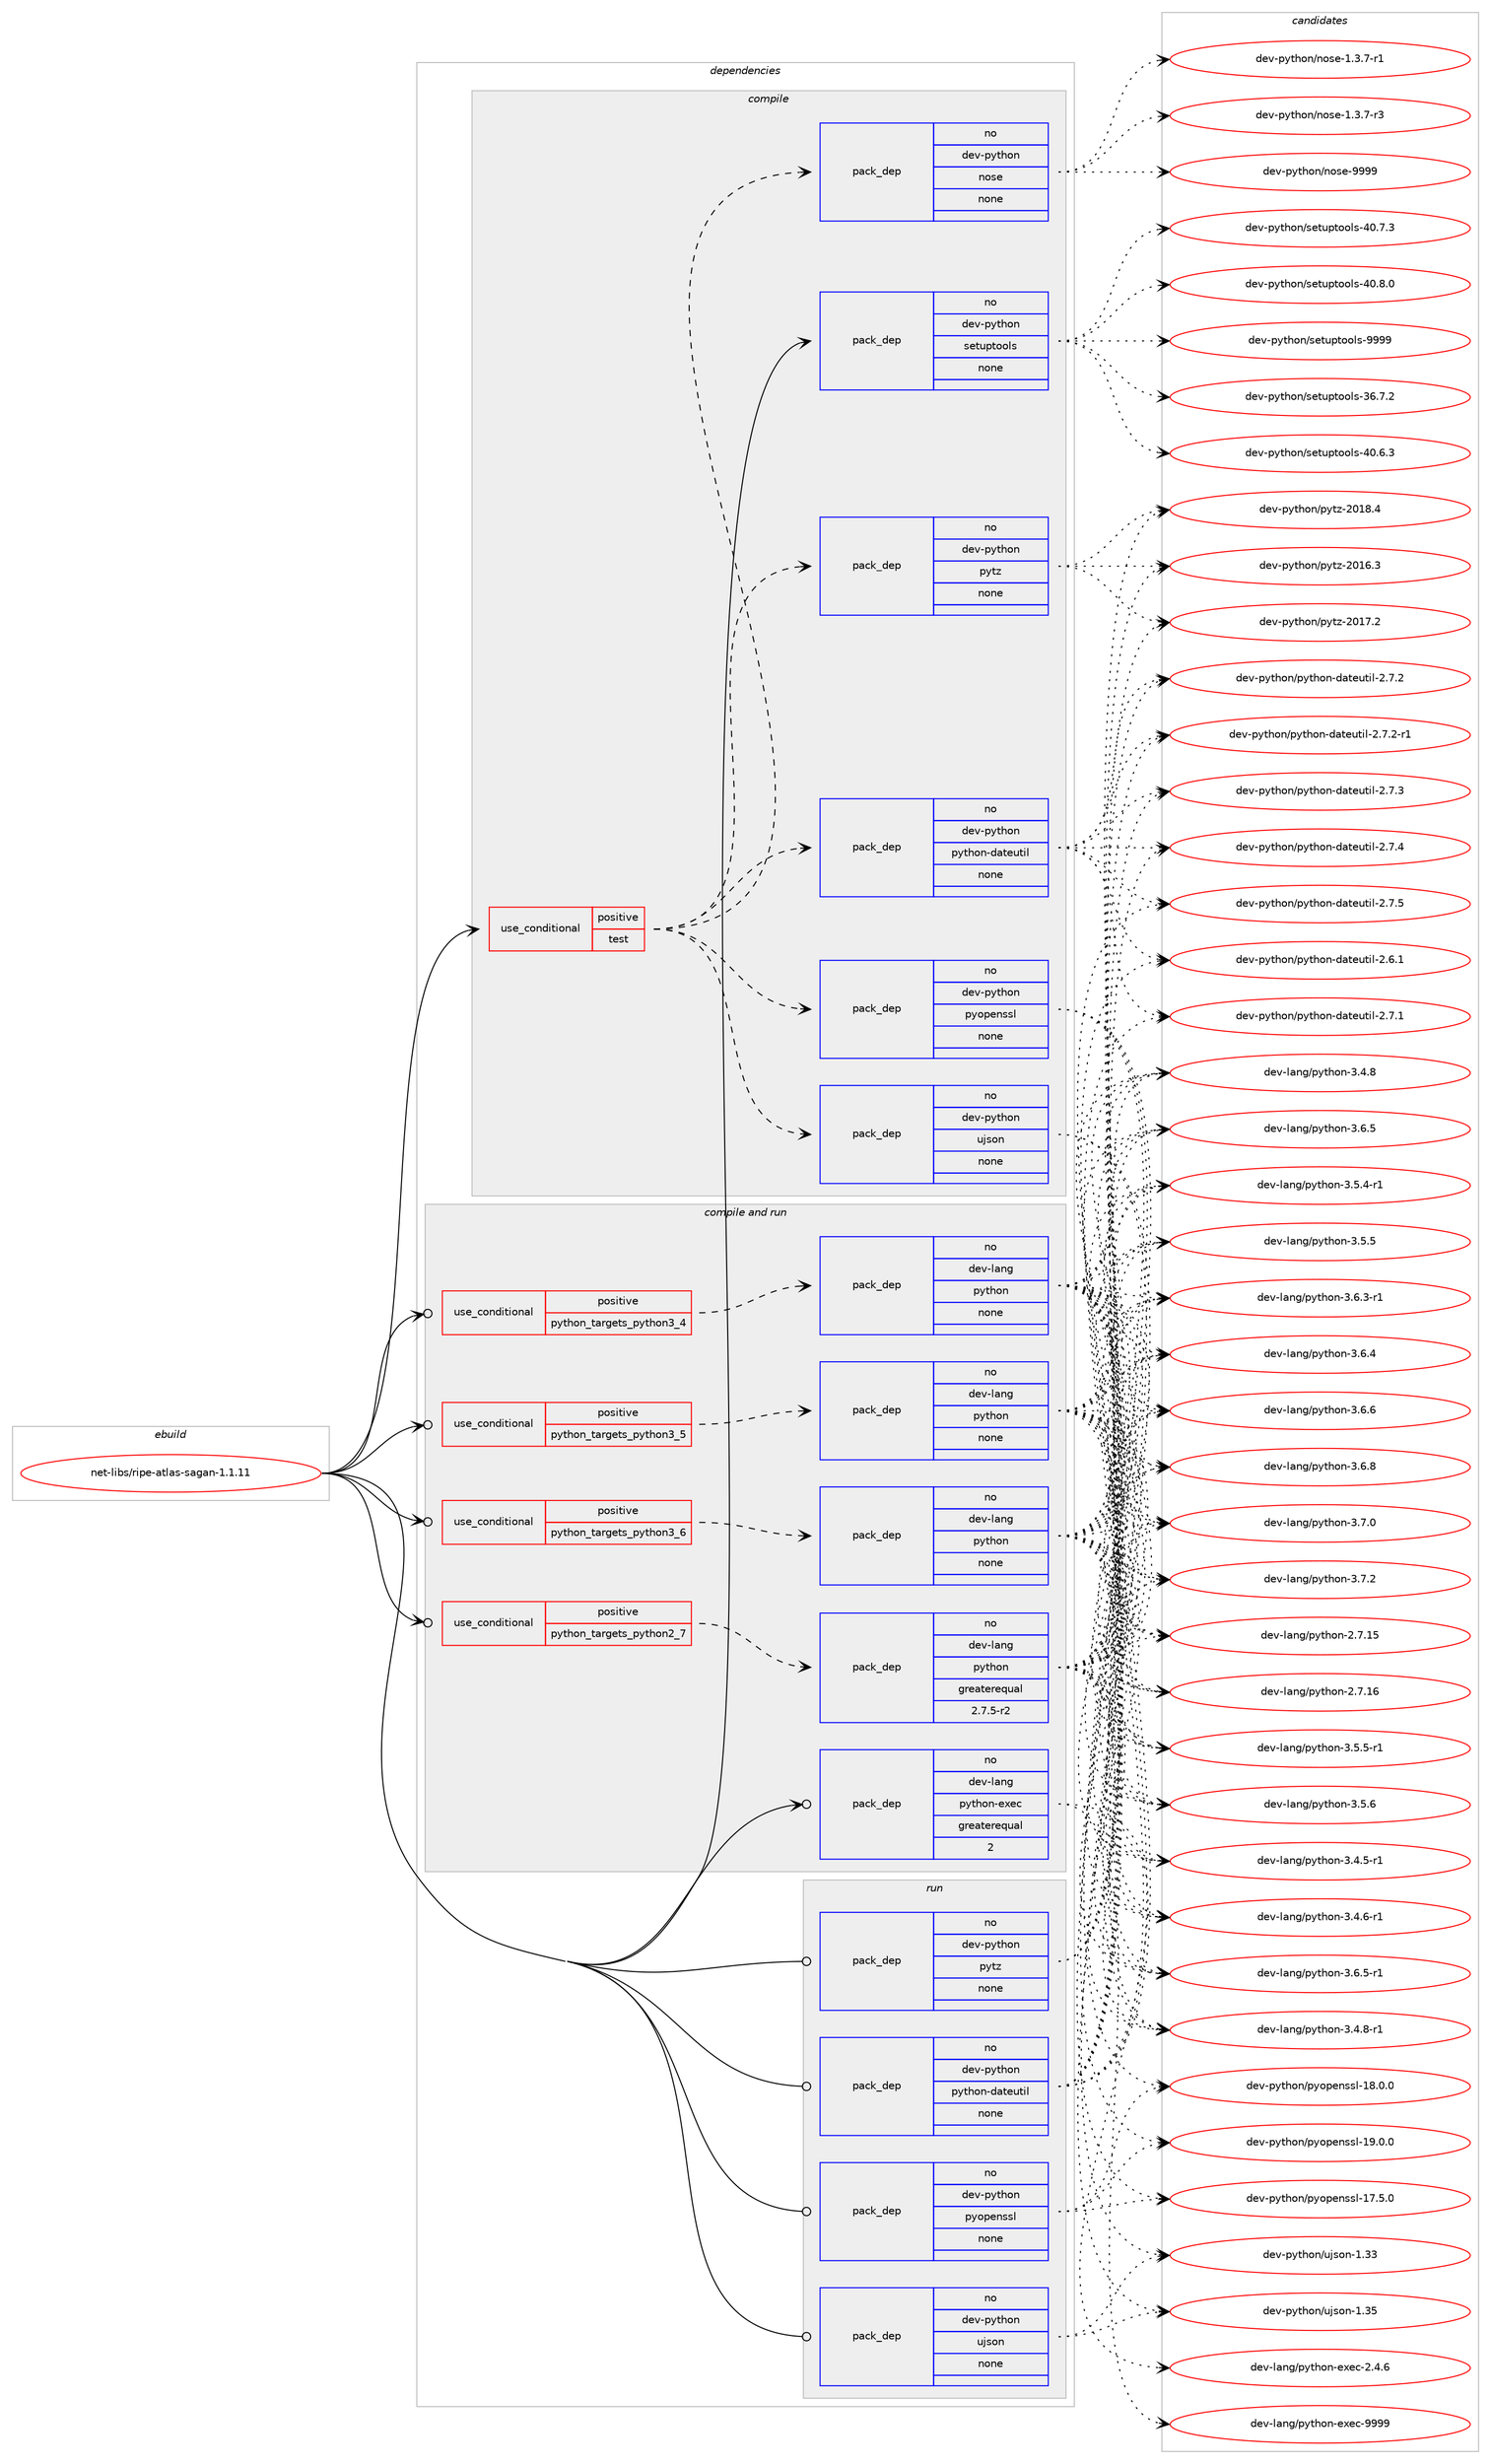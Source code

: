 digraph prolog {

# *************
# Graph options
# *************

newrank=true;
concentrate=true;
compound=true;
graph [rankdir=LR,fontname=Helvetica,fontsize=10,ranksep=1.5];#, ranksep=2.5, nodesep=0.2];
edge  [arrowhead=vee];
node  [fontname=Helvetica,fontsize=10];

# **********
# The ebuild
# **********

subgraph cluster_leftcol {
color=gray;
rank=same;
label=<<i>ebuild</i>>;
id [label="net-libs/ripe-atlas-sagan-1.1.11", color=red, width=4, href="../net-libs/ripe-atlas-sagan-1.1.11.svg"];
}

# ****************
# The dependencies
# ****************

subgraph cluster_midcol {
color=gray;
label=<<i>dependencies</i>>;
subgraph cluster_compile {
fillcolor="#eeeeee";
style=filled;
label=<<i>compile</i>>;
subgraph cond446771 {
dependency1661869 [label=<<TABLE BORDER="0" CELLBORDER="1" CELLSPACING="0" CELLPADDING="4"><TR><TD ROWSPAN="3" CELLPADDING="10">use_conditional</TD></TR><TR><TD>positive</TD></TR><TR><TD>test</TD></TR></TABLE>>, shape=none, color=red];
subgraph pack1188106 {
dependency1661870 [label=<<TABLE BORDER="0" CELLBORDER="1" CELLSPACING="0" CELLPADDING="4" WIDTH="220"><TR><TD ROWSPAN="6" CELLPADDING="30">pack_dep</TD></TR><TR><TD WIDTH="110">no</TD></TR><TR><TD>dev-python</TD></TR><TR><TD>python-dateutil</TD></TR><TR><TD>none</TD></TR><TR><TD></TD></TR></TABLE>>, shape=none, color=blue];
}
dependency1661869:e -> dependency1661870:w [weight=20,style="dashed",arrowhead="vee"];
subgraph pack1188107 {
dependency1661871 [label=<<TABLE BORDER="0" CELLBORDER="1" CELLSPACING="0" CELLPADDING="4" WIDTH="220"><TR><TD ROWSPAN="6" CELLPADDING="30">pack_dep</TD></TR><TR><TD WIDTH="110">no</TD></TR><TR><TD>dev-python</TD></TR><TR><TD>pytz</TD></TR><TR><TD>none</TD></TR><TR><TD></TD></TR></TABLE>>, shape=none, color=blue];
}
dependency1661869:e -> dependency1661871:w [weight=20,style="dashed",arrowhead="vee"];
subgraph pack1188108 {
dependency1661872 [label=<<TABLE BORDER="0" CELLBORDER="1" CELLSPACING="0" CELLPADDING="4" WIDTH="220"><TR><TD ROWSPAN="6" CELLPADDING="30">pack_dep</TD></TR><TR><TD WIDTH="110">no</TD></TR><TR><TD>dev-python</TD></TR><TR><TD>pyopenssl</TD></TR><TR><TD>none</TD></TR><TR><TD></TD></TR></TABLE>>, shape=none, color=blue];
}
dependency1661869:e -> dependency1661872:w [weight=20,style="dashed",arrowhead="vee"];
subgraph pack1188109 {
dependency1661873 [label=<<TABLE BORDER="0" CELLBORDER="1" CELLSPACING="0" CELLPADDING="4" WIDTH="220"><TR><TD ROWSPAN="6" CELLPADDING="30">pack_dep</TD></TR><TR><TD WIDTH="110">no</TD></TR><TR><TD>dev-python</TD></TR><TR><TD>ujson</TD></TR><TR><TD>none</TD></TR><TR><TD></TD></TR></TABLE>>, shape=none, color=blue];
}
dependency1661869:e -> dependency1661873:w [weight=20,style="dashed",arrowhead="vee"];
subgraph pack1188110 {
dependency1661874 [label=<<TABLE BORDER="0" CELLBORDER="1" CELLSPACING="0" CELLPADDING="4" WIDTH="220"><TR><TD ROWSPAN="6" CELLPADDING="30">pack_dep</TD></TR><TR><TD WIDTH="110">no</TD></TR><TR><TD>dev-python</TD></TR><TR><TD>nose</TD></TR><TR><TD>none</TD></TR><TR><TD></TD></TR></TABLE>>, shape=none, color=blue];
}
dependency1661869:e -> dependency1661874:w [weight=20,style="dashed",arrowhead="vee"];
}
id:e -> dependency1661869:w [weight=20,style="solid",arrowhead="vee"];
subgraph pack1188111 {
dependency1661875 [label=<<TABLE BORDER="0" CELLBORDER="1" CELLSPACING="0" CELLPADDING="4" WIDTH="220"><TR><TD ROWSPAN="6" CELLPADDING="30">pack_dep</TD></TR><TR><TD WIDTH="110">no</TD></TR><TR><TD>dev-python</TD></TR><TR><TD>setuptools</TD></TR><TR><TD>none</TD></TR><TR><TD></TD></TR></TABLE>>, shape=none, color=blue];
}
id:e -> dependency1661875:w [weight=20,style="solid",arrowhead="vee"];
}
subgraph cluster_compileandrun {
fillcolor="#eeeeee";
style=filled;
label=<<i>compile and run</i>>;
subgraph cond446772 {
dependency1661876 [label=<<TABLE BORDER="0" CELLBORDER="1" CELLSPACING="0" CELLPADDING="4"><TR><TD ROWSPAN="3" CELLPADDING="10">use_conditional</TD></TR><TR><TD>positive</TD></TR><TR><TD>python_targets_python2_7</TD></TR></TABLE>>, shape=none, color=red];
subgraph pack1188112 {
dependency1661877 [label=<<TABLE BORDER="0" CELLBORDER="1" CELLSPACING="0" CELLPADDING="4" WIDTH="220"><TR><TD ROWSPAN="6" CELLPADDING="30">pack_dep</TD></TR><TR><TD WIDTH="110">no</TD></TR><TR><TD>dev-lang</TD></TR><TR><TD>python</TD></TR><TR><TD>greaterequal</TD></TR><TR><TD>2.7.5-r2</TD></TR></TABLE>>, shape=none, color=blue];
}
dependency1661876:e -> dependency1661877:w [weight=20,style="dashed",arrowhead="vee"];
}
id:e -> dependency1661876:w [weight=20,style="solid",arrowhead="odotvee"];
subgraph cond446773 {
dependency1661878 [label=<<TABLE BORDER="0" CELLBORDER="1" CELLSPACING="0" CELLPADDING="4"><TR><TD ROWSPAN="3" CELLPADDING="10">use_conditional</TD></TR><TR><TD>positive</TD></TR><TR><TD>python_targets_python3_4</TD></TR></TABLE>>, shape=none, color=red];
subgraph pack1188113 {
dependency1661879 [label=<<TABLE BORDER="0" CELLBORDER="1" CELLSPACING="0" CELLPADDING="4" WIDTH="220"><TR><TD ROWSPAN="6" CELLPADDING="30">pack_dep</TD></TR><TR><TD WIDTH="110">no</TD></TR><TR><TD>dev-lang</TD></TR><TR><TD>python</TD></TR><TR><TD>none</TD></TR><TR><TD></TD></TR></TABLE>>, shape=none, color=blue];
}
dependency1661878:e -> dependency1661879:w [weight=20,style="dashed",arrowhead="vee"];
}
id:e -> dependency1661878:w [weight=20,style="solid",arrowhead="odotvee"];
subgraph cond446774 {
dependency1661880 [label=<<TABLE BORDER="0" CELLBORDER="1" CELLSPACING="0" CELLPADDING="4"><TR><TD ROWSPAN="3" CELLPADDING="10">use_conditional</TD></TR><TR><TD>positive</TD></TR><TR><TD>python_targets_python3_5</TD></TR></TABLE>>, shape=none, color=red];
subgraph pack1188114 {
dependency1661881 [label=<<TABLE BORDER="0" CELLBORDER="1" CELLSPACING="0" CELLPADDING="4" WIDTH="220"><TR><TD ROWSPAN="6" CELLPADDING="30">pack_dep</TD></TR><TR><TD WIDTH="110">no</TD></TR><TR><TD>dev-lang</TD></TR><TR><TD>python</TD></TR><TR><TD>none</TD></TR><TR><TD></TD></TR></TABLE>>, shape=none, color=blue];
}
dependency1661880:e -> dependency1661881:w [weight=20,style="dashed",arrowhead="vee"];
}
id:e -> dependency1661880:w [weight=20,style="solid",arrowhead="odotvee"];
subgraph cond446775 {
dependency1661882 [label=<<TABLE BORDER="0" CELLBORDER="1" CELLSPACING="0" CELLPADDING="4"><TR><TD ROWSPAN="3" CELLPADDING="10">use_conditional</TD></TR><TR><TD>positive</TD></TR><TR><TD>python_targets_python3_6</TD></TR></TABLE>>, shape=none, color=red];
subgraph pack1188115 {
dependency1661883 [label=<<TABLE BORDER="0" CELLBORDER="1" CELLSPACING="0" CELLPADDING="4" WIDTH="220"><TR><TD ROWSPAN="6" CELLPADDING="30">pack_dep</TD></TR><TR><TD WIDTH="110">no</TD></TR><TR><TD>dev-lang</TD></TR><TR><TD>python</TD></TR><TR><TD>none</TD></TR><TR><TD></TD></TR></TABLE>>, shape=none, color=blue];
}
dependency1661882:e -> dependency1661883:w [weight=20,style="dashed",arrowhead="vee"];
}
id:e -> dependency1661882:w [weight=20,style="solid",arrowhead="odotvee"];
subgraph pack1188116 {
dependency1661884 [label=<<TABLE BORDER="0" CELLBORDER="1" CELLSPACING="0" CELLPADDING="4" WIDTH="220"><TR><TD ROWSPAN="6" CELLPADDING="30">pack_dep</TD></TR><TR><TD WIDTH="110">no</TD></TR><TR><TD>dev-lang</TD></TR><TR><TD>python-exec</TD></TR><TR><TD>greaterequal</TD></TR><TR><TD>2</TD></TR></TABLE>>, shape=none, color=blue];
}
id:e -> dependency1661884:w [weight=20,style="solid",arrowhead="odotvee"];
}
subgraph cluster_run {
fillcolor="#eeeeee";
style=filled;
label=<<i>run</i>>;
subgraph pack1188117 {
dependency1661885 [label=<<TABLE BORDER="0" CELLBORDER="1" CELLSPACING="0" CELLPADDING="4" WIDTH="220"><TR><TD ROWSPAN="6" CELLPADDING="30">pack_dep</TD></TR><TR><TD WIDTH="110">no</TD></TR><TR><TD>dev-python</TD></TR><TR><TD>pyopenssl</TD></TR><TR><TD>none</TD></TR><TR><TD></TD></TR></TABLE>>, shape=none, color=blue];
}
id:e -> dependency1661885:w [weight=20,style="solid",arrowhead="odot"];
subgraph pack1188118 {
dependency1661886 [label=<<TABLE BORDER="0" CELLBORDER="1" CELLSPACING="0" CELLPADDING="4" WIDTH="220"><TR><TD ROWSPAN="6" CELLPADDING="30">pack_dep</TD></TR><TR><TD WIDTH="110">no</TD></TR><TR><TD>dev-python</TD></TR><TR><TD>python-dateutil</TD></TR><TR><TD>none</TD></TR><TR><TD></TD></TR></TABLE>>, shape=none, color=blue];
}
id:e -> dependency1661886:w [weight=20,style="solid",arrowhead="odot"];
subgraph pack1188119 {
dependency1661887 [label=<<TABLE BORDER="0" CELLBORDER="1" CELLSPACING="0" CELLPADDING="4" WIDTH="220"><TR><TD ROWSPAN="6" CELLPADDING="30">pack_dep</TD></TR><TR><TD WIDTH="110">no</TD></TR><TR><TD>dev-python</TD></TR><TR><TD>pytz</TD></TR><TR><TD>none</TD></TR><TR><TD></TD></TR></TABLE>>, shape=none, color=blue];
}
id:e -> dependency1661887:w [weight=20,style="solid",arrowhead="odot"];
subgraph pack1188120 {
dependency1661888 [label=<<TABLE BORDER="0" CELLBORDER="1" CELLSPACING="0" CELLPADDING="4" WIDTH="220"><TR><TD ROWSPAN="6" CELLPADDING="30">pack_dep</TD></TR><TR><TD WIDTH="110">no</TD></TR><TR><TD>dev-python</TD></TR><TR><TD>ujson</TD></TR><TR><TD>none</TD></TR><TR><TD></TD></TR></TABLE>>, shape=none, color=blue];
}
id:e -> dependency1661888:w [weight=20,style="solid",arrowhead="odot"];
}
}

# **************
# The candidates
# **************

subgraph cluster_choices {
rank=same;
color=gray;
label=<<i>candidates</i>>;

subgraph choice1188106 {
color=black;
nodesep=1;
choice10010111845112121116104111110471121211161041111104510097116101117116105108455046544649 [label="dev-python/python-dateutil-2.6.1", color=red, width=4,href="../dev-python/python-dateutil-2.6.1.svg"];
choice10010111845112121116104111110471121211161041111104510097116101117116105108455046554649 [label="dev-python/python-dateutil-2.7.1", color=red, width=4,href="../dev-python/python-dateutil-2.7.1.svg"];
choice10010111845112121116104111110471121211161041111104510097116101117116105108455046554650 [label="dev-python/python-dateutil-2.7.2", color=red, width=4,href="../dev-python/python-dateutil-2.7.2.svg"];
choice100101118451121211161041111104711212111610411111045100971161011171161051084550465546504511449 [label="dev-python/python-dateutil-2.7.2-r1", color=red, width=4,href="../dev-python/python-dateutil-2.7.2-r1.svg"];
choice10010111845112121116104111110471121211161041111104510097116101117116105108455046554651 [label="dev-python/python-dateutil-2.7.3", color=red, width=4,href="../dev-python/python-dateutil-2.7.3.svg"];
choice10010111845112121116104111110471121211161041111104510097116101117116105108455046554652 [label="dev-python/python-dateutil-2.7.4", color=red, width=4,href="../dev-python/python-dateutil-2.7.4.svg"];
choice10010111845112121116104111110471121211161041111104510097116101117116105108455046554653 [label="dev-python/python-dateutil-2.7.5", color=red, width=4,href="../dev-python/python-dateutil-2.7.5.svg"];
dependency1661870:e -> choice10010111845112121116104111110471121211161041111104510097116101117116105108455046544649:w [style=dotted,weight="100"];
dependency1661870:e -> choice10010111845112121116104111110471121211161041111104510097116101117116105108455046554649:w [style=dotted,weight="100"];
dependency1661870:e -> choice10010111845112121116104111110471121211161041111104510097116101117116105108455046554650:w [style=dotted,weight="100"];
dependency1661870:e -> choice100101118451121211161041111104711212111610411111045100971161011171161051084550465546504511449:w [style=dotted,weight="100"];
dependency1661870:e -> choice10010111845112121116104111110471121211161041111104510097116101117116105108455046554651:w [style=dotted,weight="100"];
dependency1661870:e -> choice10010111845112121116104111110471121211161041111104510097116101117116105108455046554652:w [style=dotted,weight="100"];
dependency1661870:e -> choice10010111845112121116104111110471121211161041111104510097116101117116105108455046554653:w [style=dotted,weight="100"];
}
subgraph choice1188107 {
color=black;
nodesep=1;
choice100101118451121211161041111104711212111612245504849544651 [label="dev-python/pytz-2016.3", color=red, width=4,href="../dev-python/pytz-2016.3.svg"];
choice100101118451121211161041111104711212111612245504849554650 [label="dev-python/pytz-2017.2", color=red, width=4,href="../dev-python/pytz-2017.2.svg"];
choice100101118451121211161041111104711212111612245504849564652 [label="dev-python/pytz-2018.4", color=red, width=4,href="../dev-python/pytz-2018.4.svg"];
dependency1661871:e -> choice100101118451121211161041111104711212111612245504849544651:w [style=dotted,weight="100"];
dependency1661871:e -> choice100101118451121211161041111104711212111612245504849554650:w [style=dotted,weight="100"];
dependency1661871:e -> choice100101118451121211161041111104711212111612245504849564652:w [style=dotted,weight="100"];
}
subgraph choice1188108 {
color=black;
nodesep=1;
choice100101118451121211161041111104711212111111210111011511510845495546534648 [label="dev-python/pyopenssl-17.5.0", color=red, width=4,href="../dev-python/pyopenssl-17.5.0.svg"];
choice100101118451121211161041111104711212111111210111011511510845495646484648 [label="dev-python/pyopenssl-18.0.0", color=red, width=4,href="../dev-python/pyopenssl-18.0.0.svg"];
choice100101118451121211161041111104711212111111210111011511510845495746484648 [label="dev-python/pyopenssl-19.0.0", color=red, width=4,href="../dev-python/pyopenssl-19.0.0.svg"];
dependency1661872:e -> choice100101118451121211161041111104711212111111210111011511510845495546534648:w [style=dotted,weight="100"];
dependency1661872:e -> choice100101118451121211161041111104711212111111210111011511510845495646484648:w [style=dotted,weight="100"];
dependency1661872:e -> choice100101118451121211161041111104711212111111210111011511510845495746484648:w [style=dotted,weight="100"];
}
subgraph choice1188109 {
color=black;
nodesep=1;
choice10010111845112121116104111110471171061151111104549465151 [label="dev-python/ujson-1.33", color=red, width=4,href="../dev-python/ujson-1.33.svg"];
choice10010111845112121116104111110471171061151111104549465153 [label="dev-python/ujson-1.35", color=red, width=4,href="../dev-python/ujson-1.35.svg"];
dependency1661873:e -> choice10010111845112121116104111110471171061151111104549465151:w [style=dotted,weight="100"];
dependency1661873:e -> choice10010111845112121116104111110471171061151111104549465153:w [style=dotted,weight="100"];
}
subgraph choice1188110 {
color=black;
nodesep=1;
choice10010111845112121116104111110471101111151014549465146554511449 [label="dev-python/nose-1.3.7-r1", color=red, width=4,href="../dev-python/nose-1.3.7-r1.svg"];
choice10010111845112121116104111110471101111151014549465146554511451 [label="dev-python/nose-1.3.7-r3", color=red, width=4,href="../dev-python/nose-1.3.7-r3.svg"];
choice10010111845112121116104111110471101111151014557575757 [label="dev-python/nose-9999", color=red, width=4,href="../dev-python/nose-9999.svg"];
dependency1661874:e -> choice10010111845112121116104111110471101111151014549465146554511449:w [style=dotted,weight="100"];
dependency1661874:e -> choice10010111845112121116104111110471101111151014549465146554511451:w [style=dotted,weight="100"];
dependency1661874:e -> choice10010111845112121116104111110471101111151014557575757:w [style=dotted,weight="100"];
}
subgraph choice1188111 {
color=black;
nodesep=1;
choice100101118451121211161041111104711510111611711211611111110811545515446554650 [label="dev-python/setuptools-36.7.2", color=red, width=4,href="../dev-python/setuptools-36.7.2.svg"];
choice100101118451121211161041111104711510111611711211611111110811545524846544651 [label="dev-python/setuptools-40.6.3", color=red, width=4,href="../dev-python/setuptools-40.6.3.svg"];
choice100101118451121211161041111104711510111611711211611111110811545524846554651 [label="dev-python/setuptools-40.7.3", color=red, width=4,href="../dev-python/setuptools-40.7.3.svg"];
choice100101118451121211161041111104711510111611711211611111110811545524846564648 [label="dev-python/setuptools-40.8.0", color=red, width=4,href="../dev-python/setuptools-40.8.0.svg"];
choice10010111845112121116104111110471151011161171121161111111081154557575757 [label="dev-python/setuptools-9999", color=red, width=4,href="../dev-python/setuptools-9999.svg"];
dependency1661875:e -> choice100101118451121211161041111104711510111611711211611111110811545515446554650:w [style=dotted,weight="100"];
dependency1661875:e -> choice100101118451121211161041111104711510111611711211611111110811545524846544651:w [style=dotted,weight="100"];
dependency1661875:e -> choice100101118451121211161041111104711510111611711211611111110811545524846554651:w [style=dotted,weight="100"];
dependency1661875:e -> choice100101118451121211161041111104711510111611711211611111110811545524846564648:w [style=dotted,weight="100"];
dependency1661875:e -> choice10010111845112121116104111110471151011161171121161111111081154557575757:w [style=dotted,weight="100"];
}
subgraph choice1188112 {
color=black;
nodesep=1;
choice10010111845108971101034711212111610411111045504655464953 [label="dev-lang/python-2.7.15", color=red, width=4,href="../dev-lang/python-2.7.15.svg"];
choice10010111845108971101034711212111610411111045504655464954 [label="dev-lang/python-2.7.16", color=red, width=4,href="../dev-lang/python-2.7.16.svg"];
choice1001011184510897110103471121211161041111104551465246534511449 [label="dev-lang/python-3.4.5-r1", color=red, width=4,href="../dev-lang/python-3.4.5-r1.svg"];
choice1001011184510897110103471121211161041111104551465246544511449 [label="dev-lang/python-3.4.6-r1", color=red, width=4,href="../dev-lang/python-3.4.6-r1.svg"];
choice100101118451089711010347112121116104111110455146524656 [label="dev-lang/python-3.4.8", color=red, width=4,href="../dev-lang/python-3.4.8.svg"];
choice1001011184510897110103471121211161041111104551465246564511449 [label="dev-lang/python-3.4.8-r1", color=red, width=4,href="../dev-lang/python-3.4.8-r1.svg"];
choice1001011184510897110103471121211161041111104551465346524511449 [label="dev-lang/python-3.5.4-r1", color=red, width=4,href="../dev-lang/python-3.5.4-r1.svg"];
choice100101118451089711010347112121116104111110455146534653 [label="dev-lang/python-3.5.5", color=red, width=4,href="../dev-lang/python-3.5.5.svg"];
choice1001011184510897110103471121211161041111104551465346534511449 [label="dev-lang/python-3.5.5-r1", color=red, width=4,href="../dev-lang/python-3.5.5-r1.svg"];
choice100101118451089711010347112121116104111110455146534654 [label="dev-lang/python-3.5.6", color=red, width=4,href="../dev-lang/python-3.5.6.svg"];
choice1001011184510897110103471121211161041111104551465446514511449 [label="dev-lang/python-3.6.3-r1", color=red, width=4,href="../dev-lang/python-3.6.3-r1.svg"];
choice100101118451089711010347112121116104111110455146544652 [label="dev-lang/python-3.6.4", color=red, width=4,href="../dev-lang/python-3.6.4.svg"];
choice100101118451089711010347112121116104111110455146544653 [label="dev-lang/python-3.6.5", color=red, width=4,href="../dev-lang/python-3.6.5.svg"];
choice1001011184510897110103471121211161041111104551465446534511449 [label="dev-lang/python-3.6.5-r1", color=red, width=4,href="../dev-lang/python-3.6.5-r1.svg"];
choice100101118451089711010347112121116104111110455146544654 [label="dev-lang/python-3.6.6", color=red, width=4,href="../dev-lang/python-3.6.6.svg"];
choice100101118451089711010347112121116104111110455146544656 [label="dev-lang/python-3.6.8", color=red, width=4,href="../dev-lang/python-3.6.8.svg"];
choice100101118451089711010347112121116104111110455146554648 [label="dev-lang/python-3.7.0", color=red, width=4,href="../dev-lang/python-3.7.0.svg"];
choice100101118451089711010347112121116104111110455146554650 [label="dev-lang/python-3.7.2", color=red, width=4,href="../dev-lang/python-3.7.2.svg"];
dependency1661877:e -> choice10010111845108971101034711212111610411111045504655464953:w [style=dotted,weight="100"];
dependency1661877:e -> choice10010111845108971101034711212111610411111045504655464954:w [style=dotted,weight="100"];
dependency1661877:e -> choice1001011184510897110103471121211161041111104551465246534511449:w [style=dotted,weight="100"];
dependency1661877:e -> choice1001011184510897110103471121211161041111104551465246544511449:w [style=dotted,weight="100"];
dependency1661877:e -> choice100101118451089711010347112121116104111110455146524656:w [style=dotted,weight="100"];
dependency1661877:e -> choice1001011184510897110103471121211161041111104551465246564511449:w [style=dotted,weight="100"];
dependency1661877:e -> choice1001011184510897110103471121211161041111104551465346524511449:w [style=dotted,weight="100"];
dependency1661877:e -> choice100101118451089711010347112121116104111110455146534653:w [style=dotted,weight="100"];
dependency1661877:e -> choice1001011184510897110103471121211161041111104551465346534511449:w [style=dotted,weight="100"];
dependency1661877:e -> choice100101118451089711010347112121116104111110455146534654:w [style=dotted,weight="100"];
dependency1661877:e -> choice1001011184510897110103471121211161041111104551465446514511449:w [style=dotted,weight="100"];
dependency1661877:e -> choice100101118451089711010347112121116104111110455146544652:w [style=dotted,weight="100"];
dependency1661877:e -> choice100101118451089711010347112121116104111110455146544653:w [style=dotted,weight="100"];
dependency1661877:e -> choice1001011184510897110103471121211161041111104551465446534511449:w [style=dotted,weight="100"];
dependency1661877:e -> choice100101118451089711010347112121116104111110455146544654:w [style=dotted,weight="100"];
dependency1661877:e -> choice100101118451089711010347112121116104111110455146544656:w [style=dotted,weight="100"];
dependency1661877:e -> choice100101118451089711010347112121116104111110455146554648:w [style=dotted,weight="100"];
dependency1661877:e -> choice100101118451089711010347112121116104111110455146554650:w [style=dotted,weight="100"];
}
subgraph choice1188113 {
color=black;
nodesep=1;
choice10010111845108971101034711212111610411111045504655464953 [label="dev-lang/python-2.7.15", color=red, width=4,href="../dev-lang/python-2.7.15.svg"];
choice10010111845108971101034711212111610411111045504655464954 [label="dev-lang/python-2.7.16", color=red, width=4,href="../dev-lang/python-2.7.16.svg"];
choice1001011184510897110103471121211161041111104551465246534511449 [label="dev-lang/python-3.4.5-r1", color=red, width=4,href="../dev-lang/python-3.4.5-r1.svg"];
choice1001011184510897110103471121211161041111104551465246544511449 [label="dev-lang/python-3.4.6-r1", color=red, width=4,href="../dev-lang/python-3.4.6-r1.svg"];
choice100101118451089711010347112121116104111110455146524656 [label="dev-lang/python-3.4.8", color=red, width=4,href="../dev-lang/python-3.4.8.svg"];
choice1001011184510897110103471121211161041111104551465246564511449 [label="dev-lang/python-3.4.8-r1", color=red, width=4,href="../dev-lang/python-3.4.8-r1.svg"];
choice1001011184510897110103471121211161041111104551465346524511449 [label="dev-lang/python-3.5.4-r1", color=red, width=4,href="../dev-lang/python-3.5.4-r1.svg"];
choice100101118451089711010347112121116104111110455146534653 [label="dev-lang/python-3.5.5", color=red, width=4,href="../dev-lang/python-3.5.5.svg"];
choice1001011184510897110103471121211161041111104551465346534511449 [label="dev-lang/python-3.5.5-r1", color=red, width=4,href="../dev-lang/python-3.5.5-r1.svg"];
choice100101118451089711010347112121116104111110455146534654 [label="dev-lang/python-3.5.6", color=red, width=4,href="../dev-lang/python-3.5.6.svg"];
choice1001011184510897110103471121211161041111104551465446514511449 [label="dev-lang/python-3.6.3-r1", color=red, width=4,href="../dev-lang/python-3.6.3-r1.svg"];
choice100101118451089711010347112121116104111110455146544652 [label="dev-lang/python-3.6.4", color=red, width=4,href="../dev-lang/python-3.6.4.svg"];
choice100101118451089711010347112121116104111110455146544653 [label="dev-lang/python-3.6.5", color=red, width=4,href="../dev-lang/python-3.6.5.svg"];
choice1001011184510897110103471121211161041111104551465446534511449 [label="dev-lang/python-3.6.5-r1", color=red, width=4,href="../dev-lang/python-3.6.5-r1.svg"];
choice100101118451089711010347112121116104111110455146544654 [label="dev-lang/python-3.6.6", color=red, width=4,href="../dev-lang/python-3.6.6.svg"];
choice100101118451089711010347112121116104111110455146544656 [label="dev-lang/python-3.6.8", color=red, width=4,href="../dev-lang/python-3.6.8.svg"];
choice100101118451089711010347112121116104111110455146554648 [label="dev-lang/python-3.7.0", color=red, width=4,href="../dev-lang/python-3.7.0.svg"];
choice100101118451089711010347112121116104111110455146554650 [label="dev-lang/python-3.7.2", color=red, width=4,href="../dev-lang/python-3.7.2.svg"];
dependency1661879:e -> choice10010111845108971101034711212111610411111045504655464953:w [style=dotted,weight="100"];
dependency1661879:e -> choice10010111845108971101034711212111610411111045504655464954:w [style=dotted,weight="100"];
dependency1661879:e -> choice1001011184510897110103471121211161041111104551465246534511449:w [style=dotted,weight="100"];
dependency1661879:e -> choice1001011184510897110103471121211161041111104551465246544511449:w [style=dotted,weight="100"];
dependency1661879:e -> choice100101118451089711010347112121116104111110455146524656:w [style=dotted,weight="100"];
dependency1661879:e -> choice1001011184510897110103471121211161041111104551465246564511449:w [style=dotted,weight="100"];
dependency1661879:e -> choice1001011184510897110103471121211161041111104551465346524511449:w [style=dotted,weight="100"];
dependency1661879:e -> choice100101118451089711010347112121116104111110455146534653:w [style=dotted,weight="100"];
dependency1661879:e -> choice1001011184510897110103471121211161041111104551465346534511449:w [style=dotted,weight="100"];
dependency1661879:e -> choice100101118451089711010347112121116104111110455146534654:w [style=dotted,weight="100"];
dependency1661879:e -> choice1001011184510897110103471121211161041111104551465446514511449:w [style=dotted,weight="100"];
dependency1661879:e -> choice100101118451089711010347112121116104111110455146544652:w [style=dotted,weight="100"];
dependency1661879:e -> choice100101118451089711010347112121116104111110455146544653:w [style=dotted,weight="100"];
dependency1661879:e -> choice1001011184510897110103471121211161041111104551465446534511449:w [style=dotted,weight="100"];
dependency1661879:e -> choice100101118451089711010347112121116104111110455146544654:w [style=dotted,weight="100"];
dependency1661879:e -> choice100101118451089711010347112121116104111110455146544656:w [style=dotted,weight="100"];
dependency1661879:e -> choice100101118451089711010347112121116104111110455146554648:w [style=dotted,weight="100"];
dependency1661879:e -> choice100101118451089711010347112121116104111110455146554650:w [style=dotted,weight="100"];
}
subgraph choice1188114 {
color=black;
nodesep=1;
choice10010111845108971101034711212111610411111045504655464953 [label="dev-lang/python-2.7.15", color=red, width=4,href="../dev-lang/python-2.7.15.svg"];
choice10010111845108971101034711212111610411111045504655464954 [label="dev-lang/python-2.7.16", color=red, width=4,href="../dev-lang/python-2.7.16.svg"];
choice1001011184510897110103471121211161041111104551465246534511449 [label="dev-lang/python-3.4.5-r1", color=red, width=4,href="../dev-lang/python-3.4.5-r1.svg"];
choice1001011184510897110103471121211161041111104551465246544511449 [label="dev-lang/python-3.4.6-r1", color=red, width=4,href="../dev-lang/python-3.4.6-r1.svg"];
choice100101118451089711010347112121116104111110455146524656 [label="dev-lang/python-3.4.8", color=red, width=4,href="../dev-lang/python-3.4.8.svg"];
choice1001011184510897110103471121211161041111104551465246564511449 [label="dev-lang/python-3.4.8-r1", color=red, width=4,href="../dev-lang/python-3.4.8-r1.svg"];
choice1001011184510897110103471121211161041111104551465346524511449 [label="dev-lang/python-3.5.4-r1", color=red, width=4,href="../dev-lang/python-3.5.4-r1.svg"];
choice100101118451089711010347112121116104111110455146534653 [label="dev-lang/python-3.5.5", color=red, width=4,href="../dev-lang/python-3.5.5.svg"];
choice1001011184510897110103471121211161041111104551465346534511449 [label="dev-lang/python-3.5.5-r1", color=red, width=4,href="../dev-lang/python-3.5.5-r1.svg"];
choice100101118451089711010347112121116104111110455146534654 [label="dev-lang/python-3.5.6", color=red, width=4,href="../dev-lang/python-3.5.6.svg"];
choice1001011184510897110103471121211161041111104551465446514511449 [label="dev-lang/python-3.6.3-r1", color=red, width=4,href="../dev-lang/python-3.6.3-r1.svg"];
choice100101118451089711010347112121116104111110455146544652 [label="dev-lang/python-3.6.4", color=red, width=4,href="../dev-lang/python-3.6.4.svg"];
choice100101118451089711010347112121116104111110455146544653 [label="dev-lang/python-3.6.5", color=red, width=4,href="../dev-lang/python-3.6.5.svg"];
choice1001011184510897110103471121211161041111104551465446534511449 [label="dev-lang/python-3.6.5-r1", color=red, width=4,href="../dev-lang/python-3.6.5-r1.svg"];
choice100101118451089711010347112121116104111110455146544654 [label="dev-lang/python-3.6.6", color=red, width=4,href="../dev-lang/python-3.6.6.svg"];
choice100101118451089711010347112121116104111110455146544656 [label="dev-lang/python-3.6.8", color=red, width=4,href="../dev-lang/python-3.6.8.svg"];
choice100101118451089711010347112121116104111110455146554648 [label="dev-lang/python-3.7.0", color=red, width=4,href="../dev-lang/python-3.7.0.svg"];
choice100101118451089711010347112121116104111110455146554650 [label="dev-lang/python-3.7.2", color=red, width=4,href="../dev-lang/python-3.7.2.svg"];
dependency1661881:e -> choice10010111845108971101034711212111610411111045504655464953:w [style=dotted,weight="100"];
dependency1661881:e -> choice10010111845108971101034711212111610411111045504655464954:w [style=dotted,weight="100"];
dependency1661881:e -> choice1001011184510897110103471121211161041111104551465246534511449:w [style=dotted,weight="100"];
dependency1661881:e -> choice1001011184510897110103471121211161041111104551465246544511449:w [style=dotted,weight="100"];
dependency1661881:e -> choice100101118451089711010347112121116104111110455146524656:w [style=dotted,weight="100"];
dependency1661881:e -> choice1001011184510897110103471121211161041111104551465246564511449:w [style=dotted,weight="100"];
dependency1661881:e -> choice1001011184510897110103471121211161041111104551465346524511449:w [style=dotted,weight="100"];
dependency1661881:e -> choice100101118451089711010347112121116104111110455146534653:w [style=dotted,weight="100"];
dependency1661881:e -> choice1001011184510897110103471121211161041111104551465346534511449:w [style=dotted,weight="100"];
dependency1661881:e -> choice100101118451089711010347112121116104111110455146534654:w [style=dotted,weight="100"];
dependency1661881:e -> choice1001011184510897110103471121211161041111104551465446514511449:w [style=dotted,weight="100"];
dependency1661881:e -> choice100101118451089711010347112121116104111110455146544652:w [style=dotted,weight="100"];
dependency1661881:e -> choice100101118451089711010347112121116104111110455146544653:w [style=dotted,weight="100"];
dependency1661881:e -> choice1001011184510897110103471121211161041111104551465446534511449:w [style=dotted,weight="100"];
dependency1661881:e -> choice100101118451089711010347112121116104111110455146544654:w [style=dotted,weight="100"];
dependency1661881:e -> choice100101118451089711010347112121116104111110455146544656:w [style=dotted,weight="100"];
dependency1661881:e -> choice100101118451089711010347112121116104111110455146554648:w [style=dotted,weight="100"];
dependency1661881:e -> choice100101118451089711010347112121116104111110455146554650:w [style=dotted,weight="100"];
}
subgraph choice1188115 {
color=black;
nodesep=1;
choice10010111845108971101034711212111610411111045504655464953 [label="dev-lang/python-2.7.15", color=red, width=4,href="../dev-lang/python-2.7.15.svg"];
choice10010111845108971101034711212111610411111045504655464954 [label="dev-lang/python-2.7.16", color=red, width=4,href="../dev-lang/python-2.7.16.svg"];
choice1001011184510897110103471121211161041111104551465246534511449 [label="dev-lang/python-3.4.5-r1", color=red, width=4,href="../dev-lang/python-3.4.5-r1.svg"];
choice1001011184510897110103471121211161041111104551465246544511449 [label="dev-lang/python-3.4.6-r1", color=red, width=4,href="../dev-lang/python-3.4.6-r1.svg"];
choice100101118451089711010347112121116104111110455146524656 [label="dev-lang/python-3.4.8", color=red, width=4,href="../dev-lang/python-3.4.8.svg"];
choice1001011184510897110103471121211161041111104551465246564511449 [label="dev-lang/python-3.4.8-r1", color=red, width=4,href="../dev-lang/python-3.4.8-r1.svg"];
choice1001011184510897110103471121211161041111104551465346524511449 [label="dev-lang/python-3.5.4-r1", color=red, width=4,href="../dev-lang/python-3.5.4-r1.svg"];
choice100101118451089711010347112121116104111110455146534653 [label="dev-lang/python-3.5.5", color=red, width=4,href="../dev-lang/python-3.5.5.svg"];
choice1001011184510897110103471121211161041111104551465346534511449 [label="dev-lang/python-3.5.5-r1", color=red, width=4,href="../dev-lang/python-3.5.5-r1.svg"];
choice100101118451089711010347112121116104111110455146534654 [label="dev-lang/python-3.5.6", color=red, width=4,href="../dev-lang/python-3.5.6.svg"];
choice1001011184510897110103471121211161041111104551465446514511449 [label="dev-lang/python-3.6.3-r1", color=red, width=4,href="../dev-lang/python-3.6.3-r1.svg"];
choice100101118451089711010347112121116104111110455146544652 [label="dev-lang/python-3.6.4", color=red, width=4,href="../dev-lang/python-3.6.4.svg"];
choice100101118451089711010347112121116104111110455146544653 [label="dev-lang/python-3.6.5", color=red, width=4,href="../dev-lang/python-3.6.5.svg"];
choice1001011184510897110103471121211161041111104551465446534511449 [label="dev-lang/python-3.6.5-r1", color=red, width=4,href="../dev-lang/python-3.6.5-r1.svg"];
choice100101118451089711010347112121116104111110455146544654 [label="dev-lang/python-3.6.6", color=red, width=4,href="../dev-lang/python-3.6.6.svg"];
choice100101118451089711010347112121116104111110455146544656 [label="dev-lang/python-3.6.8", color=red, width=4,href="../dev-lang/python-3.6.8.svg"];
choice100101118451089711010347112121116104111110455146554648 [label="dev-lang/python-3.7.0", color=red, width=4,href="../dev-lang/python-3.7.0.svg"];
choice100101118451089711010347112121116104111110455146554650 [label="dev-lang/python-3.7.2", color=red, width=4,href="../dev-lang/python-3.7.2.svg"];
dependency1661883:e -> choice10010111845108971101034711212111610411111045504655464953:w [style=dotted,weight="100"];
dependency1661883:e -> choice10010111845108971101034711212111610411111045504655464954:w [style=dotted,weight="100"];
dependency1661883:e -> choice1001011184510897110103471121211161041111104551465246534511449:w [style=dotted,weight="100"];
dependency1661883:e -> choice1001011184510897110103471121211161041111104551465246544511449:w [style=dotted,weight="100"];
dependency1661883:e -> choice100101118451089711010347112121116104111110455146524656:w [style=dotted,weight="100"];
dependency1661883:e -> choice1001011184510897110103471121211161041111104551465246564511449:w [style=dotted,weight="100"];
dependency1661883:e -> choice1001011184510897110103471121211161041111104551465346524511449:w [style=dotted,weight="100"];
dependency1661883:e -> choice100101118451089711010347112121116104111110455146534653:w [style=dotted,weight="100"];
dependency1661883:e -> choice1001011184510897110103471121211161041111104551465346534511449:w [style=dotted,weight="100"];
dependency1661883:e -> choice100101118451089711010347112121116104111110455146534654:w [style=dotted,weight="100"];
dependency1661883:e -> choice1001011184510897110103471121211161041111104551465446514511449:w [style=dotted,weight="100"];
dependency1661883:e -> choice100101118451089711010347112121116104111110455146544652:w [style=dotted,weight="100"];
dependency1661883:e -> choice100101118451089711010347112121116104111110455146544653:w [style=dotted,weight="100"];
dependency1661883:e -> choice1001011184510897110103471121211161041111104551465446534511449:w [style=dotted,weight="100"];
dependency1661883:e -> choice100101118451089711010347112121116104111110455146544654:w [style=dotted,weight="100"];
dependency1661883:e -> choice100101118451089711010347112121116104111110455146544656:w [style=dotted,weight="100"];
dependency1661883:e -> choice100101118451089711010347112121116104111110455146554648:w [style=dotted,weight="100"];
dependency1661883:e -> choice100101118451089711010347112121116104111110455146554650:w [style=dotted,weight="100"];
}
subgraph choice1188116 {
color=black;
nodesep=1;
choice1001011184510897110103471121211161041111104510112010199455046524654 [label="dev-lang/python-exec-2.4.6", color=red, width=4,href="../dev-lang/python-exec-2.4.6.svg"];
choice10010111845108971101034711212111610411111045101120101994557575757 [label="dev-lang/python-exec-9999", color=red, width=4,href="../dev-lang/python-exec-9999.svg"];
dependency1661884:e -> choice1001011184510897110103471121211161041111104510112010199455046524654:w [style=dotted,weight="100"];
dependency1661884:e -> choice10010111845108971101034711212111610411111045101120101994557575757:w [style=dotted,weight="100"];
}
subgraph choice1188117 {
color=black;
nodesep=1;
choice100101118451121211161041111104711212111111210111011511510845495546534648 [label="dev-python/pyopenssl-17.5.0", color=red, width=4,href="../dev-python/pyopenssl-17.5.0.svg"];
choice100101118451121211161041111104711212111111210111011511510845495646484648 [label="dev-python/pyopenssl-18.0.0", color=red, width=4,href="../dev-python/pyopenssl-18.0.0.svg"];
choice100101118451121211161041111104711212111111210111011511510845495746484648 [label="dev-python/pyopenssl-19.0.0", color=red, width=4,href="../dev-python/pyopenssl-19.0.0.svg"];
dependency1661885:e -> choice100101118451121211161041111104711212111111210111011511510845495546534648:w [style=dotted,weight="100"];
dependency1661885:e -> choice100101118451121211161041111104711212111111210111011511510845495646484648:w [style=dotted,weight="100"];
dependency1661885:e -> choice100101118451121211161041111104711212111111210111011511510845495746484648:w [style=dotted,weight="100"];
}
subgraph choice1188118 {
color=black;
nodesep=1;
choice10010111845112121116104111110471121211161041111104510097116101117116105108455046544649 [label="dev-python/python-dateutil-2.6.1", color=red, width=4,href="../dev-python/python-dateutil-2.6.1.svg"];
choice10010111845112121116104111110471121211161041111104510097116101117116105108455046554649 [label="dev-python/python-dateutil-2.7.1", color=red, width=4,href="../dev-python/python-dateutil-2.7.1.svg"];
choice10010111845112121116104111110471121211161041111104510097116101117116105108455046554650 [label="dev-python/python-dateutil-2.7.2", color=red, width=4,href="../dev-python/python-dateutil-2.7.2.svg"];
choice100101118451121211161041111104711212111610411111045100971161011171161051084550465546504511449 [label="dev-python/python-dateutil-2.7.2-r1", color=red, width=4,href="../dev-python/python-dateutil-2.7.2-r1.svg"];
choice10010111845112121116104111110471121211161041111104510097116101117116105108455046554651 [label="dev-python/python-dateutil-2.7.3", color=red, width=4,href="../dev-python/python-dateutil-2.7.3.svg"];
choice10010111845112121116104111110471121211161041111104510097116101117116105108455046554652 [label="dev-python/python-dateutil-2.7.4", color=red, width=4,href="../dev-python/python-dateutil-2.7.4.svg"];
choice10010111845112121116104111110471121211161041111104510097116101117116105108455046554653 [label="dev-python/python-dateutil-2.7.5", color=red, width=4,href="../dev-python/python-dateutil-2.7.5.svg"];
dependency1661886:e -> choice10010111845112121116104111110471121211161041111104510097116101117116105108455046544649:w [style=dotted,weight="100"];
dependency1661886:e -> choice10010111845112121116104111110471121211161041111104510097116101117116105108455046554649:w [style=dotted,weight="100"];
dependency1661886:e -> choice10010111845112121116104111110471121211161041111104510097116101117116105108455046554650:w [style=dotted,weight="100"];
dependency1661886:e -> choice100101118451121211161041111104711212111610411111045100971161011171161051084550465546504511449:w [style=dotted,weight="100"];
dependency1661886:e -> choice10010111845112121116104111110471121211161041111104510097116101117116105108455046554651:w [style=dotted,weight="100"];
dependency1661886:e -> choice10010111845112121116104111110471121211161041111104510097116101117116105108455046554652:w [style=dotted,weight="100"];
dependency1661886:e -> choice10010111845112121116104111110471121211161041111104510097116101117116105108455046554653:w [style=dotted,weight="100"];
}
subgraph choice1188119 {
color=black;
nodesep=1;
choice100101118451121211161041111104711212111612245504849544651 [label="dev-python/pytz-2016.3", color=red, width=4,href="../dev-python/pytz-2016.3.svg"];
choice100101118451121211161041111104711212111612245504849554650 [label="dev-python/pytz-2017.2", color=red, width=4,href="../dev-python/pytz-2017.2.svg"];
choice100101118451121211161041111104711212111612245504849564652 [label="dev-python/pytz-2018.4", color=red, width=4,href="../dev-python/pytz-2018.4.svg"];
dependency1661887:e -> choice100101118451121211161041111104711212111612245504849544651:w [style=dotted,weight="100"];
dependency1661887:e -> choice100101118451121211161041111104711212111612245504849554650:w [style=dotted,weight="100"];
dependency1661887:e -> choice100101118451121211161041111104711212111612245504849564652:w [style=dotted,weight="100"];
}
subgraph choice1188120 {
color=black;
nodesep=1;
choice10010111845112121116104111110471171061151111104549465151 [label="dev-python/ujson-1.33", color=red, width=4,href="../dev-python/ujson-1.33.svg"];
choice10010111845112121116104111110471171061151111104549465153 [label="dev-python/ujson-1.35", color=red, width=4,href="../dev-python/ujson-1.35.svg"];
dependency1661888:e -> choice10010111845112121116104111110471171061151111104549465151:w [style=dotted,weight="100"];
dependency1661888:e -> choice10010111845112121116104111110471171061151111104549465153:w [style=dotted,weight="100"];
}
}

}
